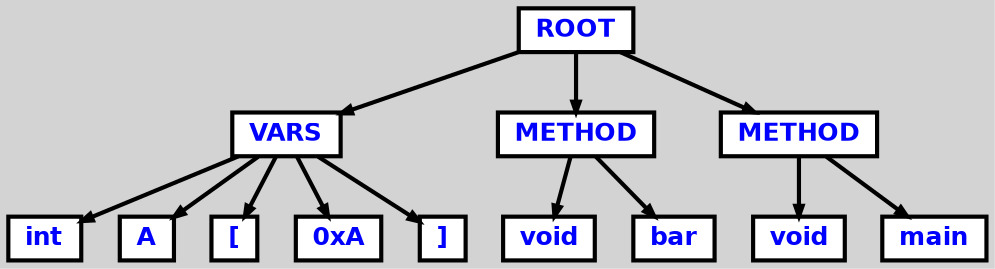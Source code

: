 digraph {

	ordering=out;
	ranksep=.4;
	bgcolor="lightgrey"; node [shape=box, fixedsize=false, fontsize=12, fontname="Helvetica-bold", fontcolor="blue"
		width=.25, height=.25, color="black", fillcolor="white", style="filled, solid, bold"];
	edge [arrowsize=.5, color="black", style="bold"]

  n0 [label="ROOT"];
  n1 [label="VARS"];
  n1 [label="VARS"];
  n2 [label="int"];
  n3 [label="A"];
  n4 [label="["];
  n5 [label="0xA"];
  n6 [label="]"];
  n7 [label="METHOD"];
  n7 [label="METHOD"];
  n8 [label="void"];
  n9 [label="bar"];
  n10 [label="METHOD"];
  n10 [label="METHOD"];
  n11 [label="void"];
  n12 [label="main"];

  n0 -> n1 // "ROOT" -> "VARS"
  n1 -> n2 // "VARS" -> "int"
  n1 -> n3 // "VARS" -> "A"
  n1 -> n4 // "VARS" -> "["
  n1 -> n5 // "VARS" -> "0xA"
  n1 -> n6 // "VARS" -> "]"
  n0 -> n7 // "ROOT" -> "METHOD"
  n7 -> n8 // "METHOD" -> "void"
  n7 -> n9 // "METHOD" -> "bar"
  n0 -> n10 // "ROOT" -> "METHOD"
  n10 -> n11 // "METHOD" -> "void"
  n10 -> n12 // "METHOD" -> "main"

}

